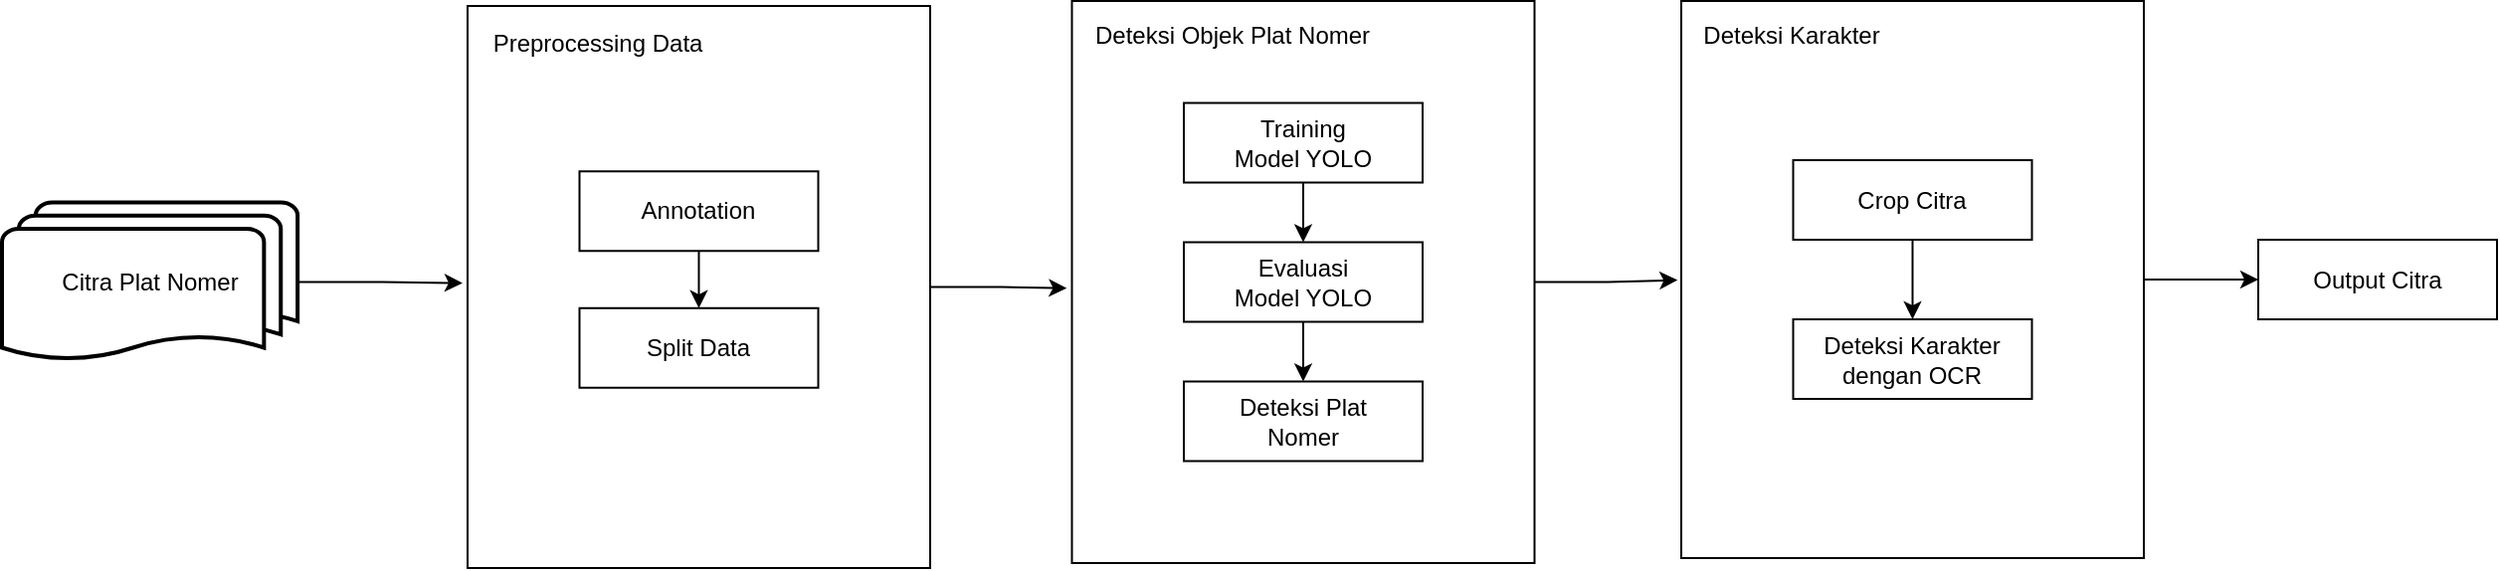 <mxfile version="24.7.6" pages="3">
  <diagram name="Page-1" id="QW_K3_ke7Yh8puFLptCF">
    <mxGraphModel dx="2643" dy="2123" grid="1" gridSize="10" guides="1" tooltips="1" connect="1" arrows="1" fold="1" page="1" pageScale="1" pageWidth="850" pageHeight="1100" math="0" shadow="0">
      <root>
        <mxCell id="0" />
        <mxCell id="1" parent="0" />
        <mxCell id="-sM91pgXSiwikyQXDWtR-33" value="" style="verticalLabelPosition=bottom;verticalAlign=top;html=1;shape=mxgraph.basic.rect;fillColor2=none;strokeWidth=1;size=20;indent=5;" parent="1" vertex="1">
          <mxGeometry x="-340" width="232.5" height="282.5" as="geometry" />
        </mxCell>
        <mxCell id="-sM91pgXSiwikyQXDWtR-24" style="edgeStyle=orthogonalEdgeStyle;rounded=0;orthogonalLoop=1;jettySize=auto;html=1;entryX=0;entryY=0.5;entryDx=0;entryDy=0;" parent="1" source="-sM91pgXSiwikyQXDWtR-21" target="yV3CMHdI5wGG6Up7VDGd-9" edge="1">
          <mxGeometry relative="1" as="geometry" />
        </mxCell>
        <mxCell id="-sM91pgXSiwikyQXDWtR-21" value="" style="verticalLabelPosition=bottom;verticalAlign=top;html=1;shape=mxgraph.basic.rect;fillColor2=none;strokeWidth=1;size=20;indent=5;" parent="1" vertex="1">
          <mxGeometry x="270" y="-2.5" width="232.5" height="280" as="geometry" />
        </mxCell>
        <mxCell id="-sM91pgXSiwikyQXDWtR-11" value="" style="verticalLabelPosition=bottom;verticalAlign=top;html=1;shape=mxgraph.basic.rect;fillColor2=none;strokeWidth=1;size=20;indent=5;" parent="1" vertex="1">
          <mxGeometry x="-36.25" y="-2.5" width="232.5" height="282.5" as="geometry" />
        </mxCell>
        <mxCell id="yV3CMHdI5wGG6Up7VDGd-12" style="edgeStyle=orthogonalEdgeStyle;rounded=0;orthogonalLoop=1;jettySize=auto;html=1;exitX=0.5;exitY=1;exitDx=0;exitDy=0;entryX=0.5;entryY=0;entryDx=0;entryDy=0;" parent="1" edge="1">
          <mxGeometry relative="1" as="geometry">
            <mxPoint x="710" y="50" as="targetPoint" />
          </mxGeometry>
        </mxCell>
        <mxCell id="yV3CMHdI5wGG6Up7VDGd-13" style="edgeStyle=orthogonalEdgeStyle;rounded=0;orthogonalLoop=1;jettySize=auto;html=1;exitX=0.5;exitY=1;exitDx=0;exitDy=0;entryX=0.5;entryY=0;entryDx=0;entryDy=0;" parent="1" edge="1">
          <mxGeometry relative="1" as="geometry">
            <mxPoint x="710" y="130" as="targetPoint" />
          </mxGeometry>
        </mxCell>
        <mxCell id="yV3CMHdI5wGG6Up7VDGd-14" style="edgeStyle=orthogonalEdgeStyle;rounded=0;orthogonalLoop=1;jettySize=auto;html=1;exitX=0.5;exitY=1;exitDx=0;exitDy=0;entryX=0.5;entryY=0;entryDx=0;entryDy=0;" parent="1" edge="1">
          <mxGeometry relative="1" as="geometry">
            <mxPoint x="760" y="240.0" as="targetPoint" />
          </mxGeometry>
        </mxCell>
        <mxCell id="yV3CMHdI5wGG6Up7VDGd-7" value="Deteksi Plat&lt;br&gt;Nomer" style="rounded=0;whiteSpace=wrap;html=1;flipH=1;flipV=0;" parent="1" vertex="1">
          <mxGeometry x="20" y="188.75" width="120" height="40" as="geometry" />
        </mxCell>
        <mxCell id="yV3CMHdI5wGG6Up7VDGd-8" value="Deteksi Karakter dengan OCR" style="rounded=0;whiteSpace=wrap;html=1;flipH=1;flipV=0;" parent="1" vertex="1">
          <mxGeometry x="326.25" y="157.5" width="120" height="40" as="geometry" />
        </mxCell>
        <mxCell id="yV3CMHdI5wGG6Up7VDGd-9" value="Output Citra" style="rounded=0;whiteSpace=wrap;html=1;flipH=1;flipV=0;" parent="1" vertex="1">
          <mxGeometry x="560" y="117.5" width="120" height="40" as="geometry" />
        </mxCell>
        <mxCell id="-sM91pgXSiwikyQXDWtR-7" style="edgeStyle=orthogonalEdgeStyle;rounded=0;orthogonalLoop=1;jettySize=auto;html=1;exitX=0.5;exitY=1;exitDx=0;exitDy=0;entryX=0.5;entryY=0;entryDx=0;entryDy=0;" parent="1" source="-sM91pgXSiwikyQXDWtR-4" target="-sM91pgXSiwikyQXDWtR-5" edge="1">
          <mxGeometry relative="1" as="geometry" />
        </mxCell>
        <mxCell id="-sM91pgXSiwikyQXDWtR-4" value="Training &lt;br&gt;Model YOLO" style="rounded=0;whiteSpace=wrap;html=1;flipH=1;flipV=0;" parent="1" vertex="1">
          <mxGeometry x="20" y="48.75" width="120" height="40" as="geometry" />
        </mxCell>
        <mxCell id="-sM91pgXSiwikyQXDWtR-18" style="edgeStyle=orthogonalEdgeStyle;rounded=0;orthogonalLoop=1;jettySize=auto;html=1;exitX=0.5;exitY=1;exitDx=0;exitDy=0;entryX=0.5;entryY=0;entryDx=0;entryDy=0;" parent="1" source="-sM91pgXSiwikyQXDWtR-5" target="yV3CMHdI5wGG6Up7VDGd-7" edge="1">
          <mxGeometry relative="1" as="geometry" />
        </mxCell>
        <mxCell id="-sM91pgXSiwikyQXDWtR-5" value="Evaluasi&lt;br&gt;Model YOLO" style="rounded=0;whiteSpace=wrap;html=1;flipH=1;flipV=0;" parent="1" vertex="1">
          <mxGeometry x="20" y="118.75" width="120" height="40" as="geometry" />
        </mxCell>
        <mxCell id="-sM91pgXSiwikyQXDWtR-12" value="Deteksi Objek Plat Nomer" style="text;html=1;align=center;verticalAlign=middle;resizable=0;points=[];autosize=1;strokeColor=none;fillColor=none;" parent="1" vertex="1">
          <mxGeometry x="-36.25" width="160" height="30" as="geometry" />
        </mxCell>
        <mxCell id="-sM91pgXSiwikyQXDWtR-20" style="edgeStyle=orthogonalEdgeStyle;rounded=0;orthogonalLoop=1;jettySize=auto;html=1;exitX=0.5;exitY=1;exitDx=0;exitDy=0;entryX=0.5;entryY=0;entryDx=0;entryDy=0;" parent="1" source="-sM91pgXSiwikyQXDWtR-19" target="yV3CMHdI5wGG6Up7VDGd-8" edge="1">
          <mxGeometry relative="1" as="geometry" />
        </mxCell>
        <mxCell id="-sM91pgXSiwikyQXDWtR-19" value="Crop Citra" style="rounded=0;whiteSpace=wrap;html=1;flipH=1;flipV=0;" parent="1" vertex="1">
          <mxGeometry x="326.25" y="77.5" width="120" height="40" as="geometry" />
        </mxCell>
        <mxCell id="-sM91pgXSiwikyQXDWtR-22" value="Deteksi Karakter" style="text;html=1;align=center;verticalAlign=middle;resizable=0;points=[];autosize=1;strokeColor=none;fillColor=none;" parent="1" vertex="1">
          <mxGeometry x="270" width="110" height="30" as="geometry" />
        </mxCell>
        <mxCell id="-sM91pgXSiwikyQXDWtR-23" style="edgeStyle=orthogonalEdgeStyle;rounded=0;orthogonalLoop=1;jettySize=auto;html=1;entryX=-0.008;entryY=0.501;entryDx=0;entryDy=0;entryPerimeter=0;" parent="1" source="-sM91pgXSiwikyQXDWtR-11" target="-sM91pgXSiwikyQXDWtR-21" edge="1">
          <mxGeometry relative="1" as="geometry" />
        </mxCell>
        <mxCell id="-sM91pgXSiwikyQXDWtR-27" value="Citra Plat Nomer" style="strokeWidth=2;html=1;shape=mxgraph.flowchart.multi-document;whiteSpace=wrap;align=center;" parent="1" vertex="1">
          <mxGeometry x="-574" y="98.75" width="148.57" height="80" as="geometry" />
        </mxCell>
        <mxCell id="-sM91pgXSiwikyQXDWtR-32" style="edgeStyle=orthogonalEdgeStyle;rounded=0;orthogonalLoop=1;jettySize=auto;html=1;exitX=0.5;exitY=1;exitDx=0;exitDy=0;entryX=0.5;entryY=0;entryDx=0;entryDy=0;" parent="1" source="-sM91pgXSiwikyQXDWtR-30" target="-sM91pgXSiwikyQXDWtR-31" edge="1">
          <mxGeometry relative="1" as="geometry" />
        </mxCell>
        <mxCell id="-sM91pgXSiwikyQXDWtR-30" value="Annotation" style="rounded=0;whiteSpace=wrap;html=1;flipH=1;flipV=0;" parent="1" vertex="1">
          <mxGeometry x="-283.75" y="83.13" width="120" height="40" as="geometry" />
        </mxCell>
        <mxCell id="-sM91pgXSiwikyQXDWtR-31" value="Split Data" style="rounded=0;whiteSpace=wrap;html=1;flipH=1;flipV=0;" parent="1" vertex="1">
          <mxGeometry x="-283.75" y="151.88" width="120" height="40" as="geometry" />
        </mxCell>
        <mxCell id="-sM91pgXSiwikyQXDWtR-34" style="edgeStyle=orthogonalEdgeStyle;rounded=0;orthogonalLoop=1;jettySize=auto;html=1;entryX=-0.011;entryY=0.511;entryDx=0;entryDy=0;entryPerimeter=0;" parent="1" source="-sM91pgXSiwikyQXDWtR-33" target="-sM91pgXSiwikyQXDWtR-11" edge="1">
          <mxGeometry relative="1" as="geometry" />
        </mxCell>
        <mxCell id="-sM91pgXSiwikyQXDWtR-35" style="edgeStyle=orthogonalEdgeStyle;rounded=0;orthogonalLoop=1;jettySize=auto;html=1;entryX=-0.011;entryY=0.493;entryDx=0;entryDy=0;entryPerimeter=0;" parent="1" source="-sM91pgXSiwikyQXDWtR-27" target="-sM91pgXSiwikyQXDWtR-33" edge="1">
          <mxGeometry relative="1" as="geometry" />
        </mxCell>
        <mxCell id="-sM91pgXSiwikyQXDWtR-36" value="Preprocessing Data" style="text;html=1;align=center;verticalAlign=middle;resizable=0;points=[];autosize=1;strokeColor=none;fillColor=none;" parent="1" vertex="1">
          <mxGeometry x="-340" y="4" width="130" height="30" as="geometry" />
        </mxCell>
      </root>
    </mxGraphModel>
  </diagram>
  <diagram name="Page 2" id="W0eLnJgSXmxtAzx9adHf">
    <mxGraphModel dx="2350" dy="1930" grid="1" gridSize="10" guides="1" tooltips="1" connect="1" arrows="1" fold="1" page="1" pageScale="1" pageWidth="850" pageHeight="1100" math="0" shadow="0">
      <root>
        <mxCell id="UYgDSmTb-WFwf-SIE5PA-0" />
        <mxCell id="UYgDSmTb-WFwf-SIE5PA-1" parent="UYgDSmTb-WFwf-SIE5PA-0" />
        <mxCell id="UYgDSmTb-WFwf-SIE5PA-2" value="" style="verticalLabelPosition=bottom;verticalAlign=top;html=1;shape=mxgraph.basic.rect;fillColor2=none;strokeWidth=1;size=20;indent=5;fillColor=#f6f1eb;" vertex="1" parent="UYgDSmTb-WFwf-SIE5PA-1">
          <mxGeometry x="-340" width="232.5" height="282.5" as="geometry" />
        </mxCell>
        <mxCell id="UYgDSmTb-WFwf-SIE5PA-3" style="edgeStyle=orthogonalEdgeStyle;rounded=0;orthogonalLoop=1;jettySize=auto;html=1;entryX=0;entryY=0.5;entryDx=0;entryDy=0;" edge="1" parent="UYgDSmTb-WFwf-SIE5PA-1" source="UYgDSmTb-WFwf-SIE5PA-4" target="UYgDSmTb-WFwf-SIE5PA-11">
          <mxGeometry relative="1" as="geometry" />
        </mxCell>
        <mxCell id="UYgDSmTb-WFwf-SIE5PA-4" value="" style="verticalLabelPosition=bottom;verticalAlign=top;html=1;shape=mxgraph.basic.rect;fillColor2=none;strokeWidth=1;size=20;indent=5;fillColor=#f6f1eb;" vertex="1" parent="UYgDSmTb-WFwf-SIE5PA-1">
          <mxGeometry x="270" y="-2.5" width="232.5" height="280" as="geometry" />
        </mxCell>
        <mxCell id="UYgDSmTb-WFwf-SIE5PA-5" value="" style="verticalLabelPosition=bottom;verticalAlign=top;html=1;shape=mxgraph.basic.rect;fillColor2=none;strokeWidth=1;size=20;indent=5;fillColor=#f6f1eb;" vertex="1" parent="UYgDSmTb-WFwf-SIE5PA-1">
          <mxGeometry x="-36.25" y="-2.5" width="232.5" height="282.5" as="geometry" />
        </mxCell>
        <mxCell id="UYgDSmTb-WFwf-SIE5PA-6" style="edgeStyle=orthogonalEdgeStyle;rounded=0;orthogonalLoop=1;jettySize=auto;html=1;exitX=0.5;exitY=1;exitDx=0;exitDy=0;entryX=0.5;entryY=0;entryDx=0;entryDy=0;" edge="1" parent="UYgDSmTb-WFwf-SIE5PA-1">
          <mxGeometry relative="1" as="geometry">
            <mxPoint x="710" y="50" as="targetPoint" />
          </mxGeometry>
        </mxCell>
        <mxCell id="UYgDSmTb-WFwf-SIE5PA-7" style="edgeStyle=orthogonalEdgeStyle;rounded=0;orthogonalLoop=1;jettySize=auto;html=1;exitX=0.5;exitY=1;exitDx=0;exitDy=0;entryX=0.5;entryY=0;entryDx=0;entryDy=0;" edge="1" parent="UYgDSmTb-WFwf-SIE5PA-1">
          <mxGeometry relative="1" as="geometry">
            <mxPoint x="710" y="130" as="targetPoint" />
          </mxGeometry>
        </mxCell>
        <mxCell id="UYgDSmTb-WFwf-SIE5PA-8" style="edgeStyle=orthogonalEdgeStyle;rounded=0;orthogonalLoop=1;jettySize=auto;html=1;exitX=0.5;exitY=1;exitDx=0;exitDy=0;entryX=0.5;entryY=0;entryDx=0;entryDy=0;" edge="1" parent="UYgDSmTb-WFwf-SIE5PA-1">
          <mxGeometry relative="1" as="geometry">
            <mxPoint x="760" y="240.0" as="targetPoint" />
          </mxGeometry>
        </mxCell>
        <mxCell id="UYgDSmTb-WFwf-SIE5PA-9" value="Deteksi Plat&lt;br&gt;Nomer" style="rounded=0;whiteSpace=wrap;html=1;flipH=1;flipV=0;fillColor=#f6f1eb;" vertex="1" parent="UYgDSmTb-WFwf-SIE5PA-1">
          <mxGeometry x="20" y="188.75" width="120" height="40" as="geometry" />
        </mxCell>
        <mxCell id="UYgDSmTb-WFwf-SIE5PA-10" value="Deteksi Karakter dengan OCR" style="rounded=0;whiteSpace=wrap;html=1;flipH=1;flipV=0;fillColor=#f6f1eb;" vertex="1" parent="UYgDSmTb-WFwf-SIE5PA-1">
          <mxGeometry x="326.25" y="157.5" width="120" height="40" as="geometry" />
        </mxCell>
        <mxCell id="UYgDSmTb-WFwf-SIE5PA-11" value="Output Citra" style="rounded=0;whiteSpace=wrap;html=1;flipH=1;flipV=0;fillColor=#f6f1eb;" vertex="1" parent="UYgDSmTb-WFwf-SIE5PA-1">
          <mxGeometry x="560" y="117.5" width="120" height="40" as="geometry" />
        </mxCell>
        <mxCell id="UYgDSmTb-WFwf-SIE5PA-12" style="edgeStyle=orthogonalEdgeStyle;rounded=0;orthogonalLoop=1;jettySize=auto;html=1;exitX=0.5;exitY=1;exitDx=0;exitDy=0;entryX=0.5;entryY=0;entryDx=0;entryDy=0;" edge="1" parent="UYgDSmTb-WFwf-SIE5PA-1" source="UYgDSmTb-WFwf-SIE5PA-13" target="UYgDSmTb-WFwf-SIE5PA-15">
          <mxGeometry relative="1" as="geometry" />
        </mxCell>
        <mxCell id="UYgDSmTb-WFwf-SIE5PA-13" value="Training &lt;br&gt;Model YOLO" style="rounded=0;whiteSpace=wrap;html=1;flipH=1;flipV=0;fillColor=#f6f1eb;" vertex="1" parent="UYgDSmTb-WFwf-SIE5PA-1">
          <mxGeometry x="20" y="48.75" width="120" height="40" as="geometry" />
        </mxCell>
        <mxCell id="UYgDSmTb-WFwf-SIE5PA-14" style="edgeStyle=orthogonalEdgeStyle;rounded=0;orthogonalLoop=1;jettySize=auto;html=1;exitX=0.5;exitY=1;exitDx=0;exitDy=0;entryX=0.5;entryY=0;entryDx=0;entryDy=0;" edge="1" parent="UYgDSmTb-WFwf-SIE5PA-1" source="UYgDSmTb-WFwf-SIE5PA-15" target="UYgDSmTb-WFwf-SIE5PA-9">
          <mxGeometry relative="1" as="geometry" />
        </mxCell>
        <mxCell id="UYgDSmTb-WFwf-SIE5PA-15" value="Evaluasi&lt;br&gt;Model YOLO" style="rounded=0;whiteSpace=wrap;html=1;flipH=1;flipV=0;fillColor=#f6f1eb;" vertex="1" parent="UYgDSmTb-WFwf-SIE5PA-1">
          <mxGeometry x="20" y="118.75" width="120" height="40" as="geometry" />
        </mxCell>
        <mxCell id="UYgDSmTb-WFwf-SIE5PA-16" value="Deteksi Objek Plat Nomer" style="text;html=1;align=center;verticalAlign=middle;resizable=0;points=[];autosize=1;strokeColor=none;fillColor=none;" vertex="1" parent="UYgDSmTb-WFwf-SIE5PA-1">
          <mxGeometry x="-36.25" width="160" height="30" as="geometry" />
        </mxCell>
        <mxCell id="UYgDSmTb-WFwf-SIE5PA-17" style="edgeStyle=orthogonalEdgeStyle;rounded=0;orthogonalLoop=1;jettySize=auto;html=1;exitX=0.5;exitY=1;exitDx=0;exitDy=0;entryX=0.5;entryY=0;entryDx=0;entryDy=0;" edge="1" parent="UYgDSmTb-WFwf-SIE5PA-1" source="UYgDSmTb-WFwf-SIE5PA-18" target="UYgDSmTb-WFwf-SIE5PA-10">
          <mxGeometry relative="1" as="geometry" />
        </mxCell>
        <mxCell id="UYgDSmTb-WFwf-SIE5PA-18" value="Crop Citra" style="rounded=0;whiteSpace=wrap;html=1;flipH=1;flipV=0;fillColor=#f6f1eb;" vertex="1" parent="UYgDSmTb-WFwf-SIE5PA-1">
          <mxGeometry x="326.25" y="77.5" width="120" height="40" as="geometry" />
        </mxCell>
        <mxCell id="UYgDSmTb-WFwf-SIE5PA-19" value="Deteksi Karakter" style="text;html=1;align=center;verticalAlign=middle;resizable=0;points=[];autosize=1;strokeColor=none;fillColor=none;" vertex="1" parent="UYgDSmTb-WFwf-SIE5PA-1">
          <mxGeometry x="270" width="110" height="30" as="geometry" />
        </mxCell>
        <mxCell id="UYgDSmTb-WFwf-SIE5PA-20" style="edgeStyle=orthogonalEdgeStyle;rounded=0;orthogonalLoop=1;jettySize=auto;html=1;entryX=-0.008;entryY=0.501;entryDx=0;entryDy=0;entryPerimeter=0;" edge="1" parent="UYgDSmTb-WFwf-SIE5PA-1" source="UYgDSmTb-WFwf-SIE5PA-5" target="UYgDSmTb-WFwf-SIE5PA-4">
          <mxGeometry relative="1" as="geometry" />
        </mxCell>
        <mxCell id="UYgDSmTb-WFwf-SIE5PA-21" value="Citra Plat Nomer" style="strokeWidth=2;html=1;shape=mxgraph.flowchart.multi-document;whiteSpace=wrap;align=center;fillColor=#f6f1eb;" vertex="1" parent="UYgDSmTb-WFwf-SIE5PA-1">
          <mxGeometry x="-574" y="98.75" width="148.57" height="80" as="geometry" />
        </mxCell>
        <mxCell id="UYgDSmTb-WFwf-SIE5PA-22" style="edgeStyle=orthogonalEdgeStyle;rounded=0;orthogonalLoop=1;jettySize=auto;html=1;exitX=0.5;exitY=1;exitDx=0;exitDy=0;entryX=0.5;entryY=0;entryDx=0;entryDy=0;" edge="1" parent="UYgDSmTb-WFwf-SIE5PA-1" source="UYgDSmTb-WFwf-SIE5PA-23" target="UYgDSmTb-WFwf-SIE5PA-24">
          <mxGeometry relative="1" as="geometry" />
        </mxCell>
        <mxCell id="UYgDSmTb-WFwf-SIE5PA-23" value="Annotation" style="rounded=0;whiteSpace=wrap;html=1;flipH=1;flipV=0;fillColor=#f6f1eb;" vertex="1" parent="UYgDSmTb-WFwf-SIE5PA-1">
          <mxGeometry x="-283.75" y="83.13" width="120" height="40" as="geometry" />
        </mxCell>
        <mxCell id="UYgDSmTb-WFwf-SIE5PA-24" value="Split Data" style="rounded=0;whiteSpace=wrap;html=1;flipH=1;flipV=0;fillColor=#f6f1eb;" vertex="1" parent="UYgDSmTb-WFwf-SIE5PA-1">
          <mxGeometry x="-283.75" y="151.88" width="120" height="40" as="geometry" />
        </mxCell>
        <mxCell id="UYgDSmTb-WFwf-SIE5PA-25" style="edgeStyle=orthogonalEdgeStyle;rounded=0;orthogonalLoop=1;jettySize=auto;html=1;entryX=-0.011;entryY=0.511;entryDx=0;entryDy=0;entryPerimeter=0;" edge="1" parent="UYgDSmTb-WFwf-SIE5PA-1" source="UYgDSmTb-WFwf-SIE5PA-2" target="UYgDSmTb-WFwf-SIE5PA-5">
          <mxGeometry relative="1" as="geometry" />
        </mxCell>
        <mxCell id="UYgDSmTb-WFwf-SIE5PA-26" style="edgeStyle=orthogonalEdgeStyle;rounded=0;orthogonalLoop=1;jettySize=auto;html=1;entryX=-0.011;entryY=0.493;entryDx=0;entryDy=0;entryPerimeter=0;" edge="1" parent="UYgDSmTb-WFwf-SIE5PA-1" source="UYgDSmTb-WFwf-SIE5PA-21" target="UYgDSmTb-WFwf-SIE5PA-2">
          <mxGeometry relative="1" as="geometry" />
        </mxCell>
        <mxCell id="UYgDSmTb-WFwf-SIE5PA-27" value="Preprocessing Data" style="text;html=1;align=center;verticalAlign=middle;resizable=0;points=[];autosize=1;strokeColor=none;fillColor=none;" vertex="1" parent="UYgDSmTb-WFwf-SIE5PA-1">
          <mxGeometry x="-340" y="4" width="130" height="30" as="geometry" />
        </mxCell>
      </root>
    </mxGraphModel>
  </diagram>
  <diagram id="fyb6r-yS6HY5uDGPwVmi" name="Page-3">
    <mxGraphModel dx="2899" dy="2269" grid="1" gridSize="10" guides="1" tooltips="1" connect="1" arrows="1" fold="1" page="1" pageScale="1" pageWidth="850" pageHeight="1100" math="0" shadow="0">
      <root>
        <mxCell id="0" />
        <mxCell id="1" parent="0" />
        <mxCell id="moqRggU3RBvshnneC5y1-5" value="" style="group" vertex="1" connectable="0" parent="1">
          <mxGeometry x="-480" y="-800" width="232.5" height="199.69" as="geometry" />
        </mxCell>
        <mxCell id="nMN71MwMC8CldHq6DmJJ-4" value="" style="verticalLabelPosition=bottom;verticalAlign=top;html=1;shape=mxgraph.basic.rect;fillColor2=none;strokeWidth=1;size=20;indent=5;" vertex="1" parent="moqRggU3RBvshnneC5y1-5">
          <mxGeometry width="232.5" height="199.69" as="geometry" />
        </mxCell>
        <mxCell id="moqRggU3RBvshnneC5y1-1" value="Literature Study" style="text;html=1;align=center;verticalAlign=middle;resizable=0;points=[];autosize=1;strokeColor=none;fillColor=none;" vertex="1" parent="moqRggU3RBvshnneC5y1-5">
          <mxGeometry x="6.25" y="9.69" width="110" height="30" as="geometry" />
        </mxCell>
        <mxCell id="moqRggU3RBvshnneC5y1-4" value="" style="group" vertex="1" connectable="0" parent="moqRggU3RBvshnneC5y1-5">
          <mxGeometry x="66.25" y="50.94" width="100" height="118.75" as="geometry" />
        </mxCell>
        <mxCell id="nMN71MwMC8CldHq6DmJJ-3" value="" style="shape=note;whiteSpace=wrap;html=1;backgroundOutline=1;darkOpacity=0.05;" vertex="1" parent="moqRggU3RBvshnneC5y1-4">
          <mxGeometry x="20" width="80" height="100" as="geometry" />
        </mxCell>
        <mxCell id="moqRggU3RBvshnneC5y1-2" value="" style="shape=note;whiteSpace=wrap;html=1;backgroundOutline=1;darkOpacity=0.05;" vertex="1" parent="moqRggU3RBvshnneC5y1-4">
          <mxGeometry x="10" y="8.75" width="80" height="100" as="geometry" />
        </mxCell>
        <mxCell id="moqRggU3RBvshnneC5y1-3" value="" style="shape=note;whiteSpace=wrap;html=1;backgroundOutline=1;darkOpacity=0.05;" vertex="1" parent="moqRggU3RBvshnneC5y1-4">
          <mxGeometry y="18.75" width="80" height="100" as="geometry" />
        </mxCell>
        <mxCell id="wSdb1yU9KKRmhU627akW-24" value="" style="group" vertex="1" connectable="0" parent="1">
          <mxGeometry x="-170" y="-800" width="232.5" height="199.69" as="geometry" />
        </mxCell>
        <mxCell id="wSdb1yU9KKRmhU627akW-25" value="" style="verticalLabelPosition=bottom;verticalAlign=top;html=1;shape=mxgraph.basic.rect;fillColor2=none;strokeWidth=1;size=20;indent=5;" vertex="1" parent="wSdb1yU9KKRmhU627akW-24">
          <mxGeometry width="232.5" height="199.69" as="geometry" />
        </mxCell>
        <mxCell id="wSdb1yU9KKRmhU627akW-26" value="Collect Dataset" style="text;html=1;align=center;verticalAlign=middle;resizable=0;points=[];autosize=1;strokeColor=none;fillColor=none;" vertex="1" parent="wSdb1yU9KKRmhU627akW-24">
          <mxGeometry x="11.25" y="9.69" width="100" height="30" as="geometry" />
        </mxCell>
        <mxCell id="wSdb1yU9KKRmhU627akW-31" value="Image of&amp;nbsp;&lt;div&gt;License Plate&lt;/div&gt;" style="strokeWidth=2;html=1;shape=mxgraph.flowchart.multi-document;whiteSpace=wrap;align=center;" vertex="1" parent="wSdb1yU9KKRmhU627akW-24">
          <mxGeometry x="41.96" y="59.85" width="148.57" height="80" as="geometry" />
        </mxCell>
        <mxCell id="wSdb1yU9KKRmhU627akW-32" value="" style="group" vertex="1" connectable="0" parent="1">
          <mxGeometry x="-170" y="-520" width="232.5" height="199.69" as="geometry" />
        </mxCell>
        <mxCell id="wSdb1yU9KKRmhU627akW-33" value="" style="verticalLabelPosition=bottom;verticalAlign=top;html=1;shape=mxgraph.basic.rect;fillColor2=none;strokeWidth=1;size=20;indent=5;" vertex="1" parent="wSdb1yU9KKRmhU627akW-32">
          <mxGeometry width="232.5" height="199.69" as="geometry" />
        </mxCell>
        <mxCell id="wSdb1yU9KKRmhU627akW-34" value="Preprocessing Data" style="text;html=1;align=center;verticalAlign=middle;resizable=0;points=[];autosize=1;strokeColor=none;fillColor=none;" vertex="1" parent="wSdb1yU9KKRmhU627akW-32">
          <mxGeometry x="10" y="9.69" width="130" height="30" as="geometry" />
        </mxCell>
        <mxCell id="wSdb1yU9KKRmhU627akW-38" style="edgeStyle=orthogonalEdgeStyle;rounded=0;orthogonalLoop=1;jettySize=auto;html=1;exitX=0.5;exitY=1;exitDx=0;exitDy=0;entryX=0.5;entryY=0;entryDx=0;entryDy=0;" edge="1" parent="wSdb1yU9KKRmhU627akW-32" source="wSdb1yU9KKRmhU627akW-36" target="wSdb1yU9KKRmhU627akW-37">
          <mxGeometry relative="1" as="geometry" />
        </mxCell>
        <mxCell id="wSdb1yU9KKRmhU627akW-36" value="Annotation" style="rounded=0;whiteSpace=wrap;html=1;flipH=1;flipV=0;" vertex="1" parent="wSdb1yU9KKRmhU627akW-32">
          <mxGeometry x="56.25" y="60.0" width="120" height="40" as="geometry" />
        </mxCell>
        <mxCell id="wSdb1yU9KKRmhU627akW-37" value="Split Data" style="rounded=0;whiteSpace=wrap;html=1;flipH=1;flipV=0;" vertex="1" parent="wSdb1yU9KKRmhU627akW-32">
          <mxGeometry x="56.25" y="128.75" width="120" height="40" as="geometry" />
        </mxCell>
        <mxCell id="wSdb1yU9KKRmhU627akW-39" value="" style="group" vertex="1" connectable="0" parent="1">
          <mxGeometry x="-480" y="-550" width="232.5" height="282.5" as="geometry" />
        </mxCell>
        <mxCell id="wSdb1yU9KKRmhU627akW-4" value="" style="verticalLabelPosition=bottom;verticalAlign=top;html=1;shape=mxgraph.basic.rect;fillColor2=none;strokeWidth=1;size=20;indent=5;" vertex="1" parent="wSdb1yU9KKRmhU627akW-39">
          <mxGeometry width="232.5" height="282.5" as="geometry" />
        </mxCell>
        <mxCell id="wSdb1yU9KKRmhU627akW-5" value="Deteksi Plat&lt;br&gt;Nomer" style="rounded=0;whiteSpace=wrap;html=1;flipH=1;flipV=0;" vertex="1" parent="wSdb1yU9KKRmhU627akW-39">
          <mxGeometry x="56.25" y="210" width="120" height="40" as="geometry" />
        </mxCell>
        <mxCell id="wSdb1yU9KKRmhU627akW-8" style="edgeStyle=orthogonalEdgeStyle;rounded=0;orthogonalLoop=1;jettySize=auto;html=1;exitX=0.5;exitY=1;exitDx=0;exitDy=0;entryX=0.5;entryY=0;entryDx=0;entryDy=0;" edge="1" parent="wSdb1yU9KKRmhU627akW-39" source="wSdb1yU9KKRmhU627akW-9" target="wSdb1yU9KKRmhU627akW-11">
          <mxGeometry relative="1" as="geometry" />
        </mxCell>
        <mxCell id="wSdb1yU9KKRmhU627akW-9" value="Training &lt;br&gt;Model YOLO" style="rounded=0;whiteSpace=wrap;html=1;flipH=1;flipV=0;" vertex="1" parent="wSdb1yU9KKRmhU627akW-39">
          <mxGeometry x="56.25" y="70" width="120" height="40" as="geometry" />
        </mxCell>
        <mxCell id="wSdb1yU9KKRmhU627akW-10" style="edgeStyle=orthogonalEdgeStyle;rounded=0;orthogonalLoop=1;jettySize=auto;html=1;exitX=0.5;exitY=1;exitDx=0;exitDy=0;entryX=0.5;entryY=0;entryDx=0;entryDy=0;" edge="1" parent="wSdb1yU9KKRmhU627akW-39" source="wSdb1yU9KKRmhU627akW-11" target="wSdb1yU9KKRmhU627akW-5">
          <mxGeometry relative="1" as="geometry" />
        </mxCell>
        <mxCell id="wSdb1yU9KKRmhU627akW-11" value="Evaluation&lt;br&gt;Model YOLO" style="rounded=0;whiteSpace=wrap;html=1;flipH=1;flipV=0;" vertex="1" parent="wSdb1yU9KKRmhU627akW-39">
          <mxGeometry x="56.25" y="140" width="120" height="40" as="geometry" />
        </mxCell>
        <mxCell id="wSdb1yU9KKRmhU627akW-12" value="Creating License Plate&amp;nbsp;&lt;div&gt;Object Detection Model&lt;/div&gt;" style="text;html=1;align=left;verticalAlign=middle;resizable=0;points=[];autosize=1;strokeColor=none;fillColor=none;" vertex="1" parent="wSdb1yU9KKRmhU627akW-39">
          <mxGeometry x="20" y="11.25" width="150" height="40" as="geometry" />
        </mxCell>
        <mxCell id="EvVDbxU5-r7a8cyKMDp8-1" value="" style="group" vertex="1" connectable="0" parent="1">
          <mxGeometry x="-800" y="-520" width="232.5" height="199.69" as="geometry" />
        </mxCell>
        <mxCell id="EvVDbxU5-r7a8cyKMDp8-2" value="" style="verticalLabelPosition=bottom;verticalAlign=top;html=1;shape=mxgraph.basic.rect;fillColor2=none;strokeWidth=1;size=20;indent=5;" vertex="1" parent="EvVDbxU5-r7a8cyKMDp8-1">
          <mxGeometry width="232.5" height="199.69" as="geometry" />
        </mxCell>
        <mxCell id="EvVDbxU5-r7a8cyKMDp8-3" value="Character Detection" style="text;html=1;align=center;verticalAlign=middle;resizable=0;points=[];autosize=1;strokeColor=none;fillColor=none;" vertex="1" parent="EvVDbxU5-r7a8cyKMDp8-1">
          <mxGeometry x="10" y="9.69" width="130" height="30" as="geometry" />
        </mxCell>
        <mxCell id="EvVDbxU5-r7a8cyKMDp8-4" style="edgeStyle=orthogonalEdgeStyle;rounded=0;orthogonalLoop=1;jettySize=auto;html=1;exitX=0.5;exitY=1;exitDx=0;exitDy=0;entryX=0.5;entryY=0;entryDx=0;entryDy=0;" edge="1" parent="EvVDbxU5-r7a8cyKMDp8-1" source="EvVDbxU5-r7a8cyKMDp8-5" target="EvVDbxU5-r7a8cyKMDp8-6">
          <mxGeometry relative="1" as="geometry" />
        </mxCell>
        <mxCell id="EvVDbxU5-r7a8cyKMDp8-5" value="Crop Image" style="rounded=0;whiteSpace=wrap;html=1;flipH=1;flipV=0;" vertex="1" parent="EvVDbxU5-r7a8cyKMDp8-1">
          <mxGeometry x="56.25" y="60.0" width="120" height="40" as="geometry" />
        </mxCell>
        <mxCell id="EvVDbxU5-r7a8cyKMDp8-6" value="Character Detection using OCR" style="rounded=0;whiteSpace=wrap;html=1;flipH=1;flipV=0;" vertex="1" parent="EvVDbxU5-r7a8cyKMDp8-1">
          <mxGeometry x="56.25" y="128.75" width="120" height="40" as="geometry" />
        </mxCell>
        <mxCell id="EvVDbxU5-r7a8cyKMDp8-7" value="" style="group" vertex="1" connectable="0" parent="1">
          <mxGeometry x="-800" y="-240" width="232.5" height="199.69" as="geometry" />
        </mxCell>
        <mxCell id="EvVDbxU5-r7a8cyKMDp8-8" value="" style="verticalLabelPosition=bottom;verticalAlign=top;html=1;shape=mxgraph.basic.rect;fillColor2=none;strokeWidth=1;size=20;indent=5;" vertex="1" parent="EvVDbxU5-r7a8cyKMDp8-7">
          <mxGeometry width="232.5" height="199.69" as="geometry" />
        </mxCell>
        <mxCell id="EvVDbxU5-r7a8cyKMDp8-9" value="&lt;div&gt;Create User Interface&lt;/div&gt;" style="text;html=1;align=left;verticalAlign=middle;resizable=0;points=[];autosize=1;strokeColor=none;fillColor=none;" vertex="1" parent="EvVDbxU5-r7a8cyKMDp8-7">
          <mxGeometry x="15" y="9.69" width="140" height="30" as="geometry" />
        </mxCell>
        <mxCell id="EvVDbxU5-r7a8cyKMDp8-10" style="edgeStyle=orthogonalEdgeStyle;rounded=0;orthogonalLoop=1;jettySize=auto;html=1;exitX=0.5;exitY=1;exitDx=0;exitDy=0;entryX=0.5;entryY=0;entryDx=0;entryDy=0;" edge="1" parent="EvVDbxU5-r7a8cyKMDp8-7" source="EvVDbxU5-r7a8cyKMDp8-11" target="EvVDbxU5-r7a8cyKMDp8-12">
          <mxGeometry relative="1" as="geometry" />
        </mxCell>
        <mxCell id="EvVDbxU5-r7a8cyKMDp8-11" value="Design using Figma" style="rounded=0;whiteSpace=wrap;html=1;flipH=1;flipV=0;" vertex="1" parent="EvVDbxU5-r7a8cyKMDp8-7">
          <mxGeometry x="56.25" y="60.0" width="120" height="40" as="geometry" />
        </mxCell>
        <mxCell id="EvVDbxU5-r7a8cyKMDp8-12" value="Create Front-end side using Tailwindcss" style="rounded=0;whiteSpace=wrap;html=1;flipH=1;flipV=0;" vertex="1" parent="EvVDbxU5-r7a8cyKMDp8-7">
          <mxGeometry x="49.38" y="128.75" width="133.75" height="40" as="geometry" />
        </mxCell>
        <mxCell id="EvVDbxU5-r7a8cyKMDp8-19" value="" style="group" vertex="1" connectable="0" parent="1">
          <mxGeometry x="-480" y="-237.5" width="232.5" height="199.69" as="geometry" />
        </mxCell>
        <mxCell id="EvVDbxU5-r7a8cyKMDp8-20" value="" style="verticalLabelPosition=bottom;verticalAlign=top;html=1;shape=mxgraph.basic.rect;fillColor2=none;strokeWidth=1;size=20;indent=5;" vertex="1" parent="EvVDbxU5-r7a8cyKMDp8-19">
          <mxGeometry width="232.5" height="199.69" as="geometry" />
        </mxCell>
        <mxCell id="EvVDbxU5-r7a8cyKMDp8-21" value="Create API" style="text;html=1;align=center;verticalAlign=middle;resizable=0;points=[];autosize=1;strokeColor=none;fillColor=none;" vertex="1" parent="EvVDbxU5-r7a8cyKMDp8-19">
          <mxGeometry x="10" y="9.69" width="80" height="30" as="geometry" />
        </mxCell>
        <mxCell id="EvVDbxU5-r7a8cyKMDp8-22" style="edgeStyle=orthogonalEdgeStyle;rounded=0;orthogonalLoop=1;jettySize=auto;html=1;exitX=0.5;exitY=1;exitDx=0;exitDy=0;entryX=0.5;entryY=0;entryDx=0;entryDy=0;" edge="1" parent="EvVDbxU5-r7a8cyKMDp8-19" source="EvVDbxU5-r7a8cyKMDp8-23" target="EvVDbxU5-r7a8cyKMDp8-24">
          <mxGeometry relative="1" as="geometry" />
        </mxCell>
        <mxCell id="EvVDbxU5-r7a8cyKMDp8-23" value="Create Back-end side using Flask" style="rounded=0;whiteSpace=wrap;html=1;flipH=1;flipV=0;" vertex="1" parent="EvVDbxU5-r7a8cyKMDp8-19">
          <mxGeometry x="49.38" y="60" width="133.75" height="40" as="geometry" />
        </mxCell>
        <mxCell id="EvVDbxU5-r7a8cyKMDp8-24" value="Deploy&amp;nbsp;in isolated&amp;nbsp;&lt;div&gt;container using Docker&lt;/div&gt;" style="rounded=0;whiteSpace=wrap;html=1;flipH=1;flipV=0;" vertex="1" parent="EvVDbxU5-r7a8cyKMDp8-19">
          <mxGeometry x="39.38" y="128.75" width="153.75" height="40" as="geometry" />
        </mxCell>
        <mxCell id="EvVDbxU5-r7a8cyKMDp8-25" value="&lt;font style=&quot;font-size: 20px;&quot;&gt;End&lt;/font&gt;" style="ellipse;whiteSpace=wrap;html=1;" vertex="1" parent="1">
          <mxGeometry x="-140" y="-187.12" width="181.38" height="98.93" as="geometry" />
        </mxCell>
        <mxCell id="EvVDbxU5-r7a8cyKMDp8-28" style="edgeStyle=orthogonalEdgeStyle;rounded=0;orthogonalLoop=1;jettySize=auto;html=1;" edge="1" parent="1" source="EvVDbxU5-r7a8cyKMDp8-26" target="nMN71MwMC8CldHq6DmJJ-4">
          <mxGeometry relative="1" as="geometry" />
        </mxCell>
        <mxCell id="EvVDbxU5-r7a8cyKMDp8-26" value="&lt;font style=&quot;font-size: 20px;&quot;&gt;Start&lt;/font&gt;" style="ellipse;whiteSpace=wrap;html=1;" vertex="1" parent="1">
          <mxGeometry x="-760" y="-749.62" width="181.38" height="98.93" as="geometry" />
        </mxCell>
        <mxCell id="EvVDbxU5-r7a8cyKMDp8-29" style="edgeStyle=orthogonalEdgeStyle;rounded=0;orthogonalLoop=1;jettySize=auto;html=1;entryX=0.015;entryY=0.501;entryDx=0;entryDy=0;entryPerimeter=0;" edge="1" parent="1" source="nMN71MwMC8CldHq6DmJJ-4" target="wSdb1yU9KKRmhU627akW-25">
          <mxGeometry relative="1" as="geometry" />
        </mxCell>
        <mxCell id="EvVDbxU5-r7a8cyKMDp8-30" style="edgeStyle=orthogonalEdgeStyle;rounded=0;orthogonalLoop=1;jettySize=auto;html=1;entryX=0.501;entryY=0.011;entryDx=0;entryDy=0;entryPerimeter=0;" edge="1" parent="1" source="wSdb1yU9KKRmhU627akW-25" target="wSdb1yU9KKRmhU627akW-33">
          <mxGeometry relative="1" as="geometry" />
        </mxCell>
        <mxCell id="EvVDbxU5-r7a8cyKMDp8-31" style="edgeStyle=orthogonalEdgeStyle;rounded=0;orthogonalLoop=1;jettySize=auto;html=1;entryX=1.004;entryY=0.458;entryDx=0;entryDy=0;entryPerimeter=0;" edge="1" parent="1" source="wSdb1yU9KKRmhU627akW-33" target="wSdb1yU9KKRmhU627akW-4">
          <mxGeometry relative="1" as="geometry" />
        </mxCell>
        <mxCell id="EvVDbxU5-r7a8cyKMDp8-33" style="edgeStyle=orthogonalEdgeStyle;rounded=0;orthogonalLoop=1;jettySize=auto;html=1;entryX=1.013;entryY=0.557;entryDx=0;entryDy=0;entryPerimeter=0;" edge="1" parent="1" source="wSdb1yU9KKRmhU627akW-4" target="EvVDbxU5-r7a8cyKMDp8-2">
          <mxGeometry relative="1" as="geometry" />
        </mxCell>
        <mxCell id="EvVDbxU5-r7a8cyKMDp8-34" style="edgeStyle=orthogonalEdgeStyle;rounded=0;orthogonalLoop=1;jettySize=auto;html=1;entryX=0.503;entryY=0.015;entryDx=0;entryDy=0;entryPerimeter=0;" edge="1" parent="1" source="EvVDbxU5-r7a8cyKMDp8-2" target="EvVDbxU5-r7a8cyKMDp8-8">
          <mxGeometry relative="1" as="geometry" />
        </mxCell>
        <mxCell id="EvVDbxU5-r7a8cyKMDp8-35" style="edgeStyle=orthogonalEdgeStyle;rounded=0;orthogonalLoop=1;jettySize=auto;html=1;entryX=0.001;entryY=0.485;entryDx=0;entryDy=0;entryPerimeter=0;" edge="1" parent="1" source="EvVDbxU5-r7a8cyKMDp8-8" target="EvVDbxU5-r7a8cyKMDp8-20">
          <mxGeometry relative="1" as="geometry" />
        </mxCell>
        <mxCell id="EvVDbxU5-r7a8cyKMDp8-36" style="edgeStyle=orthogonalEdgeStyle;rounded=0;orthogonalLoop=1;jettySize=auto;html=1;entryX=0;entryY=0.5;entryDx=0;entryDy=0;" edge="1" parent="1" source="EvVDbxU5-r7a8cyKMDp8-20" target="EvVDbxU5-r7a8cyKMDp8-25">
          <mxGeometry relative="1" as="geometry" />
        </mxCell>
      </root>
    </mxGraphModel>
  </diagram>
</mxfile>
